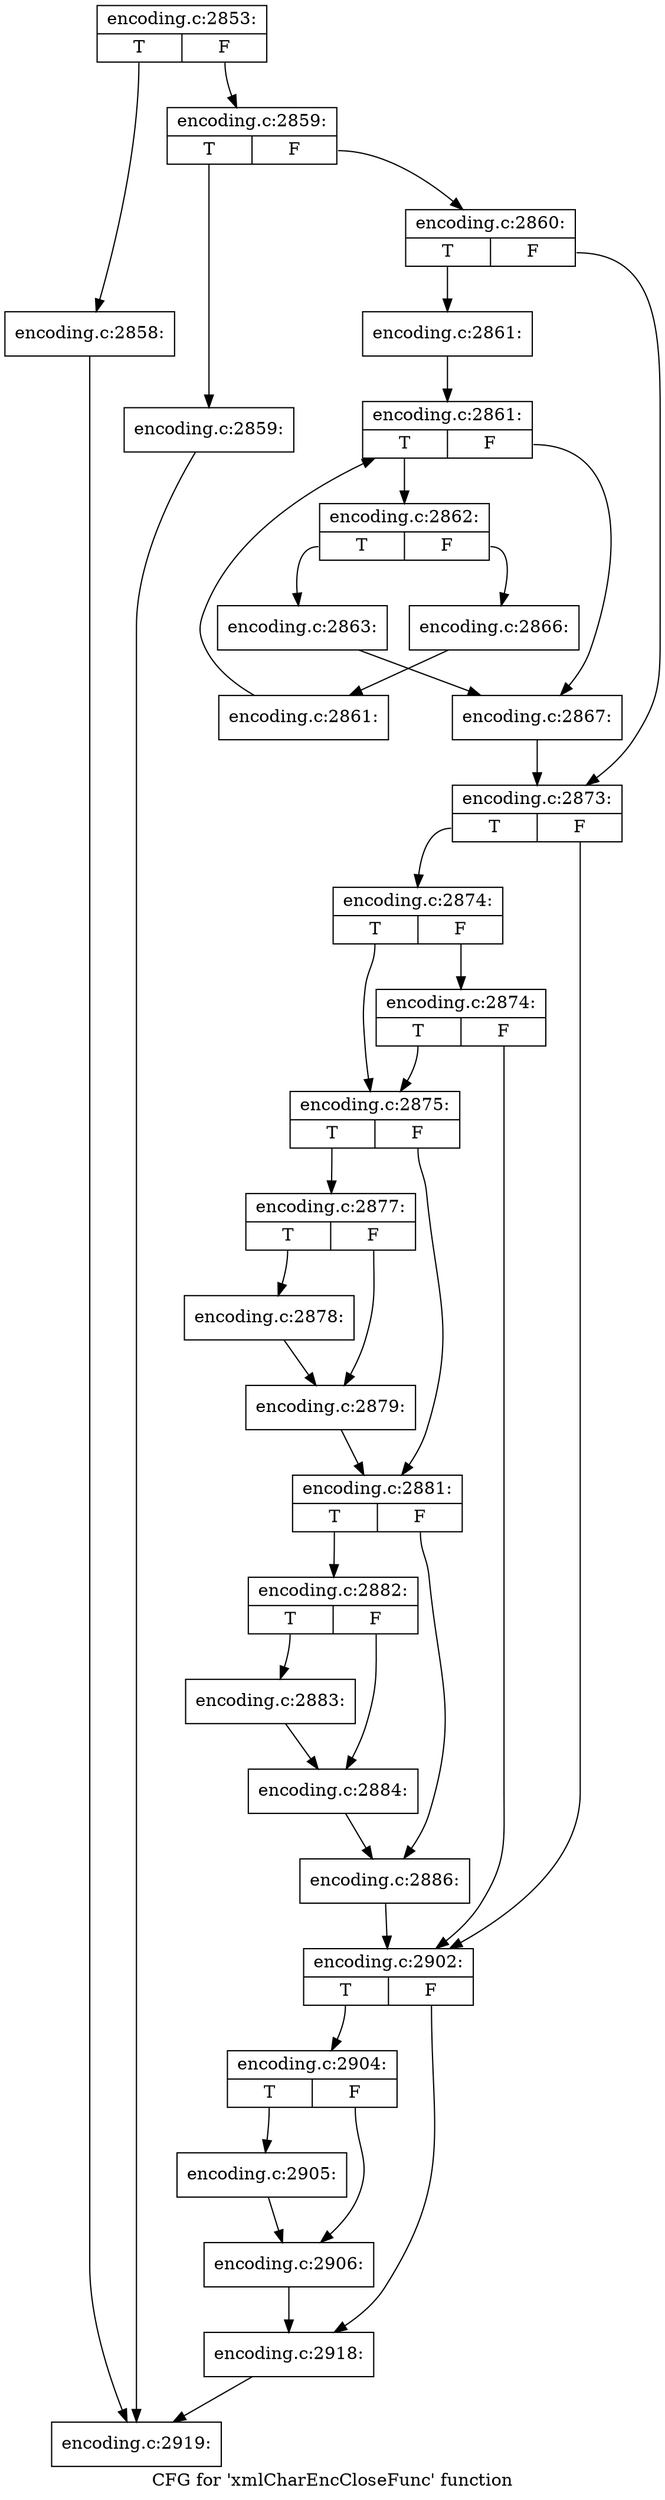 digraph "CFG for 'xmlCharEncCloseFunc' function" {
	label="CFG for 'xmlCharEncCloseFunc' function";

	Node0x4753020 [shape=record,label="{encoding.c:2853:|{<s0>T|<s1>F}}"];
	Node0x4753020:s0 -> Node0x475d300;
	Node0x4753020:s1 -> Node0x475d350;
	Node0x475d300 [shape=record,label="{encoding.c:2858:}"];
	Node0x475d300 -> Node0x4756d20;
	Node0x475d350 [shape=record,label="{encoding.c:2859:|{<s0>T|<s1>F}}"];
	Node0x475d350:s0 -> Node0x475d810;
	Node0x475d350:s1 -> Node0x475d860;
	Node0x475d810 [shape=record,label="{encoding.c:2859:}"];
	Node0x475d810 -> Node0x4756d20;
	Node0x475d860 [shape=record,label="{encoding.c:2860:|{<s0>T|<s1>F}}"];
	Node0x475d860:s0 -> Node0x475de50;
	Node0x475d860:s1 -> Node0x475dea0;
	Node0x475de50 [shape=record,label="{encoding.c:2861:}"];
	Node0x475de50 -> Node0x475e390;
	Node0x475e390 [shape=record,label="{encoding.c:2861:|{<s0>T|<s1>F}}"];
	Node0x475e390:s0 -> Node0x475e610;
	Node0x475e390:s1 -> Node0x475e1f0;
	Node0x475e610 [shape=record,label="{encoding.c:2862:|{<s0>T|<s1>F}}"];
	Node0x475e610:s0 -> Node0x475e9b0;
	Node0x475e610:s1 -> Node0x475ea00;
	Node0x475e9b0 [shape=record,label="{encoding.c:2863:}"];
	Node0x475e9b0 -> Node0x475e1f0;
	Node0x475ea00 [shape=record,label="{encoding.c:2866:}"];
	Node0x475ea00 -> Node0x475e580;
	Node0x475e580 [shape=record,label="{encoding.c:2861:}"];
	Node0x475e580 -> Node0x475e390;
	Node0x475e1f0 [shape=record,label="{encoding.c:2867:}"];
	Node0x475e1f0 -> Node0x475dea0;
	Node0x475dea0 [shape=record,label="{encoding.c:2873:|{<s0>T|<s1>F}}"];
	Node0x475dea0:s0 -> Node0x475f5c0;
	Node0x475dea0:s1 -> Node0x475f570;
	Node0x475f5c0 [shape=record,label="{encoding.c:2874:|{<s0>T|<s1>F}}"];
	Node0x475f5c0:s0 -> Node0x475f520;
	Node0x475f5c0:s1 -> Node0x475f8a0;
	Node0x475f8a0 [shape=record,label="{encoding.c:2874:|{<s0>T|<s1>F}}"];
	Node0x475f8a0:s0 -> Node0x475f520;
	Node0x475f8a0:s1 -> Node0x475f570;
	Node0x475f520 [shape=record,label="{encoding.c:2875:|{<s0>T|<s1>F}}"];
	Node0x475f520:s0 -> Node0x47601a0;
	Node0x475f520:s1 -> Node0x47601f0;
	Node0x47601a0 [shape=record,label="{encoding.c:2877:|{<s0>T|<s1>F}}"];
	Node0x47601a0:s0 -> Node0x4760680;
	Node0x47601a0:s1 -> Node0x47606d0;
	Node0x4760680 [shape=record,label="{encoding.c:2878:}"];
	Node0x4760680 -> Node0x47606d0;
	Node0x47606d0 [shape=record,label="{encoding.c:2879:}"];
	Node0x47606d0 -> Node0x47601f0;
	Node0x47601f0 [shape=record,label="{encoding.c:2881:|{<s0>T|<s1>F}}"];
	Node0x47601f0:s0 -> Node0x4761020;
	Node0x47601f0:s1 -> Node0x4761070;
	Node0x4761020 [shape=record,label="{encoding.c:2882:|{<s0>T|<s1>F}}"];
	Node0x4761020:s0 -> Node0x4761560;
	Node0x4761020:s1 -> Node0x47615b0;
	Node0x4761560 [shape=record,label="{encoding.c:2883:}"];
	Node0x4761560 -> Node0x47615b0;
	Node0x47615b0 [shape=record,label="{encoding.c:2884:}"];
	Node0x47615b0 -> Node0x4761070;
	Node0x4761070 [shape=record,label="{encoding.c:2886:}"];
	Node0x4761070 -> Node0x475f570;
	Node0x475f570 [shape=record,label="{encoding.c:2902:|{<s0>T|<s1>F}}"];
	Node0x475f570:s0 -> Node0x4762020;
	Node0x475f570:s1 -> Node0x4762070;
	Node0x4762020 [shape=record,label="{encoding.c:2904:|{<s0>T|<s1>F}}"];
	Node0x4762020:s0 -> Node0x4762370;
	Node0x4762020:s1 -> Node0x47623c0;
	Node0x4762370 [shape=record,label="{encoding.c:2905:}"];
	Node0x4762370 -> Node0x47623c0;
	Node0x47623c0 [shape=record,label="{encoding.c:2906:}"];
	Node0x47623c0 -> Node0x4762070;
	Node0x4762070 [shape=record,label="{encoding.c:2918:}"];
	Node0x4762070 -> Node0x4756d20;
	Node0x4756d20 [shape=record,label="{encoding.c:2919:}"];
}
